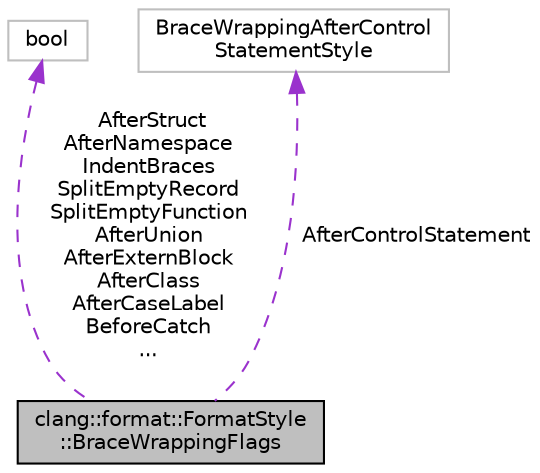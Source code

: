 digraph "clang::format::FormatStyle::BraceWrappingFlags"
{
 // LATEX_PDF_SIZE
  bgcolor="transparent";
  edge [fontname="Helvetica",fontsize="10",labelfontname="Helvetica",labelfontsize="10"];
  node [fontname="Helvetica",fontsize="10",shape=record];
  Node1 [label="clang::format::FormatStyle\l::BraceWrappingFlags",height=0.2,width=0.4,color="black", fillcolor="grey75", style="filled", fontcolor="black",tooltip="Precise control over the wrapping of braces."];
  Node2 -> Node1 [dir="back",color="darkorchid3",fontsize="10",style="dashed",label=" AfterStruct\nAfterNamespace\nIndentBraces\nSplitEmptyRecord\nSplitEmptyFunction\nAfterUnion\nAfterExternBlock\nAfterClass\nAfterCaseLabel\nBeforeCatch\n..." ,fontname="Helvetica"];
  Node2 [label="bool",height=0.2,width=0.4,color="grey75",tooltip=" "];
  Node3 -> Node1 [dir="back",color="darkorchid3",fontsize="10",style="dashed",label=" AfterControlStatement" ,fontname="Helvetica"];
  Node3 [label="BraceWrappingAfterControl\lStatementStyle",height=0.2,width=0.4,color="grey75",tooltip=" "];
}
